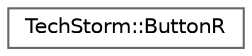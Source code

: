 digraph "Graphical Class Hierarchy"
{
 // LATEX_PDF_SIZE
  bgcolor="transparent";
  edge [fontname=Helvetica,fontsize=10,labelfontname=Helvetica,labelfontsize=10];
  node [fontname=Helvetica,fontsize=10,shape=box,height=0.2,width=0.4];
  rankdir="LR";
  Node0 [id="Node000000",label="TechStorm::ButtonR",height=0.2,width=0.4,color="grey40", fillcolor="white", style="filled",URL="$class_tech_storm_1_1_button_r.html",tooltip=" "];
}
